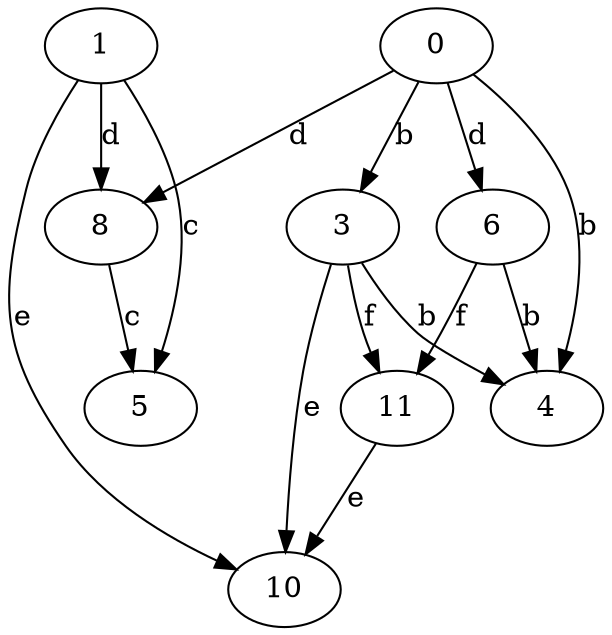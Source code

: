strict digraph  {
1;
3;
4;
5;
6;
8;
0;
10;
11;
1 -> 5  [label=c];
1 -> 8  [label=d];
1 -> 10  [label=e];
3 -> 4  [label=b];
3 -> 10  [label=e];
3 -> 11  [label=f];
6 -> 4  [label=b];
6 -> 11  [label=f];
8 -> 5  [label=c];
0 -> 3  [label=b];
0 -> 4  [label=b];
0 -> 6  [label=d];
0 -> 8  [label=d];
11 -> 10  [label=e];
}
